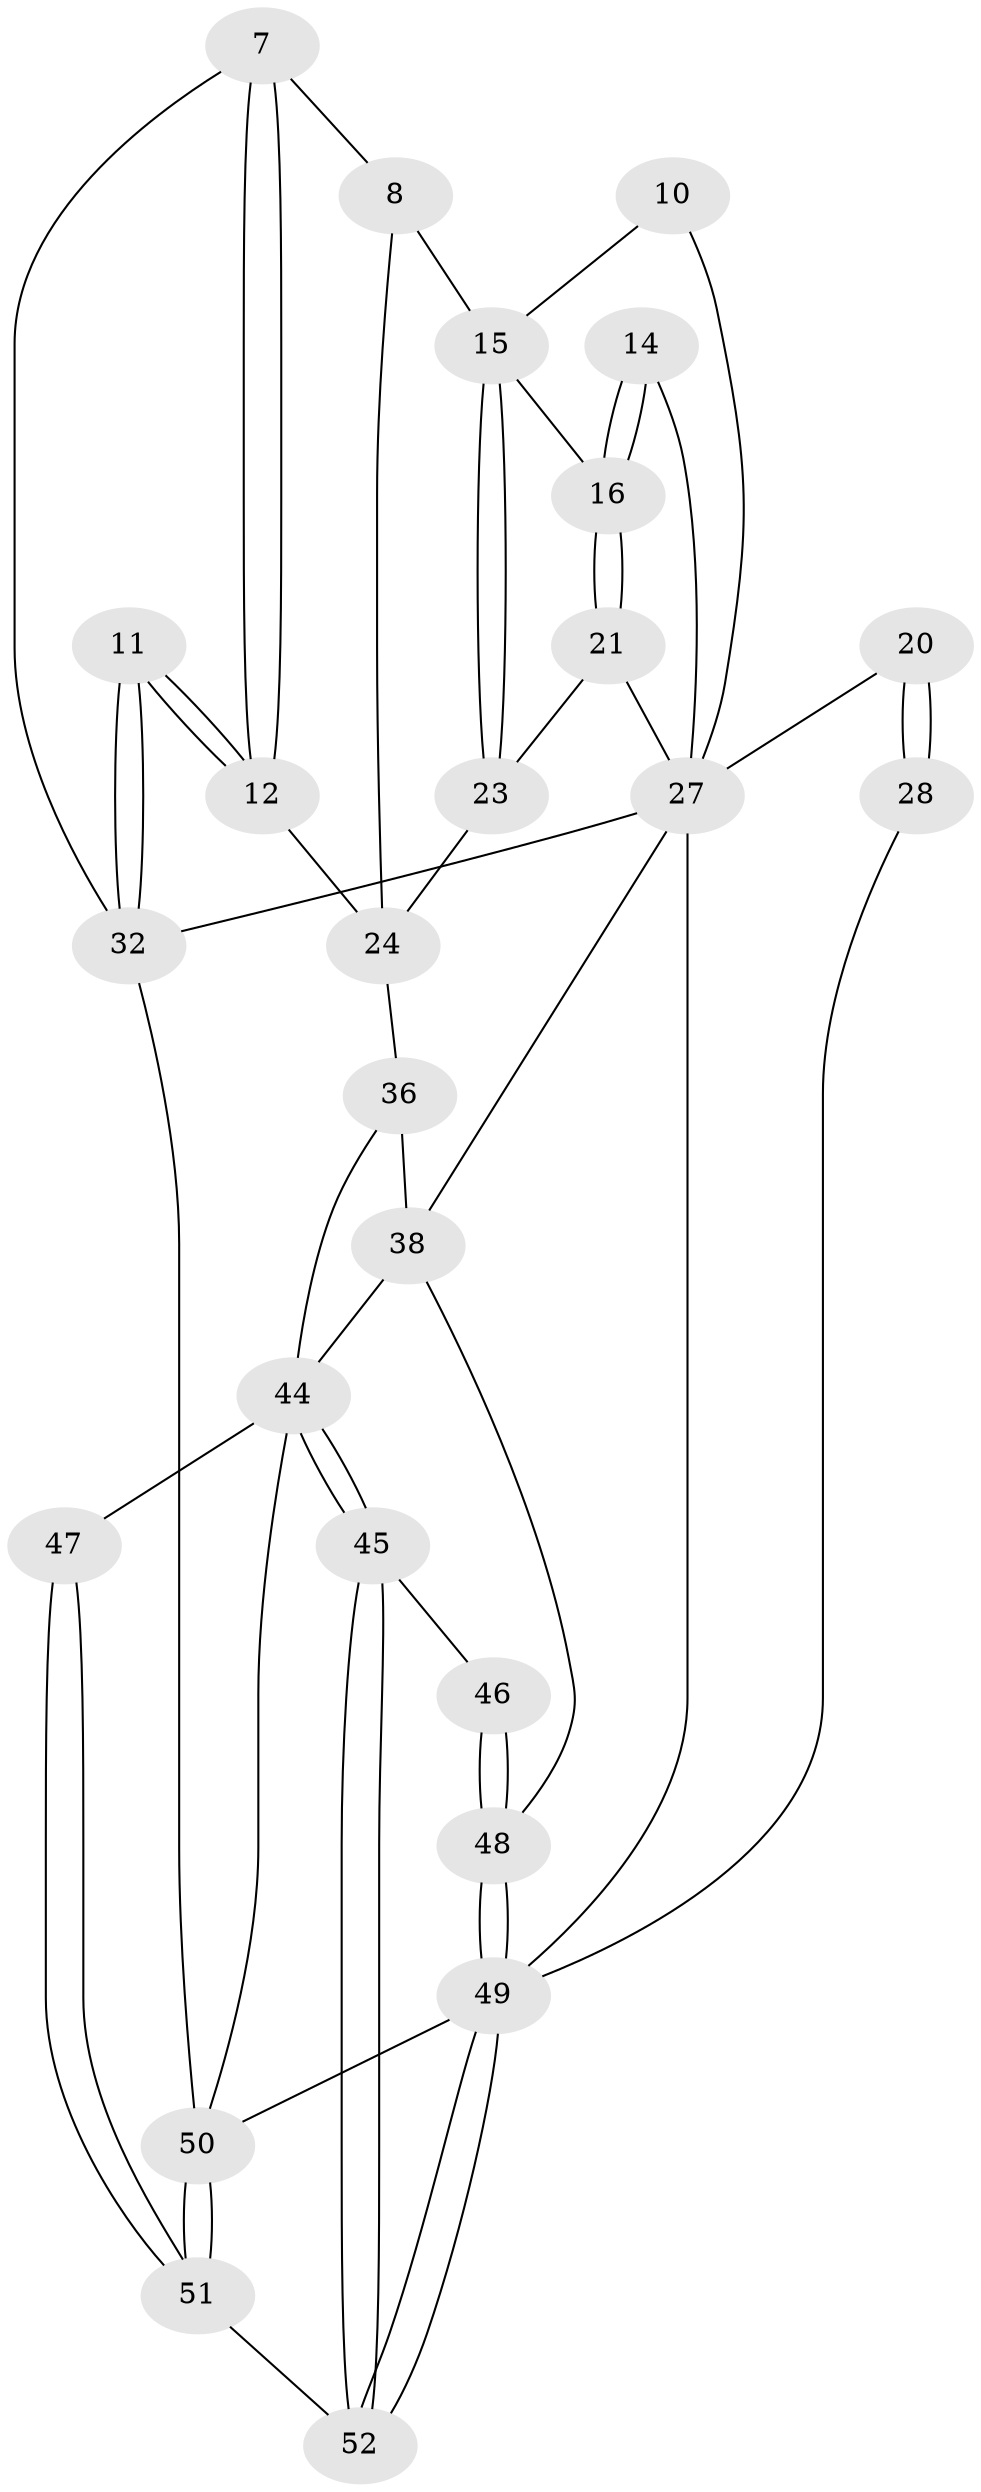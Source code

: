 // original degree distribution, {3: 0.038461538461538464, 4: 0.2692307692307692, 5: 0.46153846153846156, 6: 0.23076923076923078}
// Generated by graph-tools (version 1.1) at 2025/01/03/09/25 05:01:29]
// undirected, 26 vertices, 56 edges
graph export_dot {
graph [start="1"]
  node [color=gray90,style=filled];
  7 [pos="+0.8396064132098617+0.31990296444531696",super="+1"];
  8 [pos="+0.7021286394325094+0.27752493073945395"];
  10 [pos="+0.6366306066406469+0.08410639050017772"];
  11 [pos="+1+0.44379855005526236"];
  12 [pos="+0.9428031978635706+0.42502482804367187"];
  14 [pos="+0.504720594054925+0.12833248009753528"];
  15 [pos="+0.6192321040883619+0.24700921026835296",super="+9"];
  16 [pos="+0.40377579631632055+0.341431641511755"];
  20 [pos="+0+0.31127295577076736",super="+19"];
  21 [pos="+0.3985473695133584+0.34638048425989315"];
  23 [pos="+0.5844055483449115+0.4446677089747453"];
  24 [pos="+0.656127033225593+0.5375602429210805",super="+22"];
  27 [pos="+0.2805956851519352+0.5792268385367391",super="+18"];
  28 [pos="+0+0.5651101661938382"];
  32 [pos="+1+0.47672303067777044",super="+3"];
  36 [pos="+0.6487326888905532+0.6378113634189047",super="+25"];
  38 [pos="+0.4140639834218547+0.7778640626389453",super="+37+26"];
  44 [pos="+0.5070432244512887+0.9430776390994623",super="+40+35"];
  45 [pos="+0.49816071117911176+0.9478011253281142"];
  46 [pos="+0.43496120640789177+0.8878640757700962"];
  47 [pos="+0.6440217616668615+0.9336197079907921",super="+43"];
  48 [pos="+0.17613233240568854+0.9921494194573662",super="+42+41"];
  49 [pos="+0+1",super="+30+31"];
  50 [pos="+1+1",super="+33"];
  51 [pos="+0.947877108295025+1"];
  52 [pos="+0.4874796881620631+1"];
  7 -- 8;
  7 -- 12;
  7 -- 12;
  7 -- 32;
  8 -- 24;
  8 -- 15;
  10 -- 27;
  10 -- 15;
  11 -- 12;
  11 -- 12;
  11 -- 32 [weight=2];
  11 -- 32;
  12 -- 24;
  14 -- 16;
  14 -- 16;
  14 -- 27;
  15 -- 16;
  15 -- 23;
  15 -- 23;
  16 -- 21;
  16 -- 21;
  20 -- 28 [weight=2];
  20 -- 28;
  20 -- 27 [weight=2];
  21 -- 23;
  21 -- 27;
  23 -- 24;
  24 -- 36;
  27 -- 49 [weight=2];
  27 -- 38;
  27 -- 32;
  28 -- 49;
  32 -- 50 [weight=2];
  36 -- 38 [weight=2];
  36 -- 44;
  38 -- 48;
  38 -- 44;
  44 -- 45;
  44 -- 45;
  44 -- 47 [weight=3];
  44 -- 50;
  45 -- 46;
  45 -- 52;
  45 -- 52;
  46 -- 48 [weight=2];
  46 -- 48;
  47 -- 51;
  47 -- 51;
  48 -- 49 [weight=2];
  48 -- 49;
  49 -- 52;
  49 -- 52;
  49 -- 50;
  50 -- 51;
  50 -- 51;
  51 -- 52;
}
